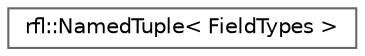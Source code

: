 digraph "类继承关系图"
{
 // LATEX_PDF_SIZE
  bgcolor="transparent";
  edge [fontname=Helvetica,fontsize=10,labelfontname=Helvetica,labelfontsize=10];
  node [fontname=Helvetica,fontsize=10,shape=box,height=0.2,width=0.4];
  rankdir="LR";
  Node0 [id="Node000000",label="rfl::NamedTuple\< FieldTypes \>",height=0.2,width=0.4,color="grey40", fillcolor="white", style="filled",URL="$classrfl_1_1_named_tuple.html",tooltip=" "];
}
